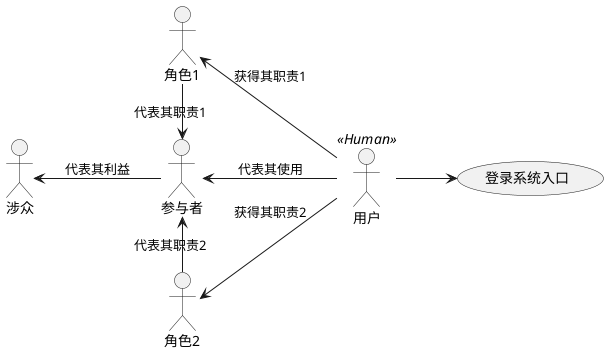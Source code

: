 @startuml

:涉众: as A1
:参与者: as A2
:用户: as A3 <<Human>>
:角色1: as A4
:角色2: as A5

'note "代表其利益" as N1
'A1 <.. N1
'N1 .. A2
'note "代表其职责1" as N2
'A4 .. N2
'N2 ..> A2
'note "代表其职责2" as N3
'A5 .. N3
'N3 ..> A2
'note "代表其使用" as N4
'A2 <.. N4
'N4 .. A3
'note "获得其职责1" as N5
'A4 <.. N5
'N5 .. A3
'note "获得其职责2" as N6
'A5 <.. N6
'N6 .. A3
'A3 --> (登录系统入口)

left to right direction
A1 <-- A2 : 代表其利益
A4 -> A2 : 代表其职责1
A2 <- A5 : 代表其职责2
A2 <-- A3 : 代表其使用
A4 <-right- A3 : 获得其职责1
A5 <-- A3 : 获得其职责2
A3 --> (登录系统入口)

newpage

left to right direction
skinparam packageStyle rectangle
actor customer
actor clerk
rectangle checkout {
customer -- (checkout)
(checkout) .> (payment) : include
(help) .> (checkout) : extends
(checkout) -- clerk
}
@enduml